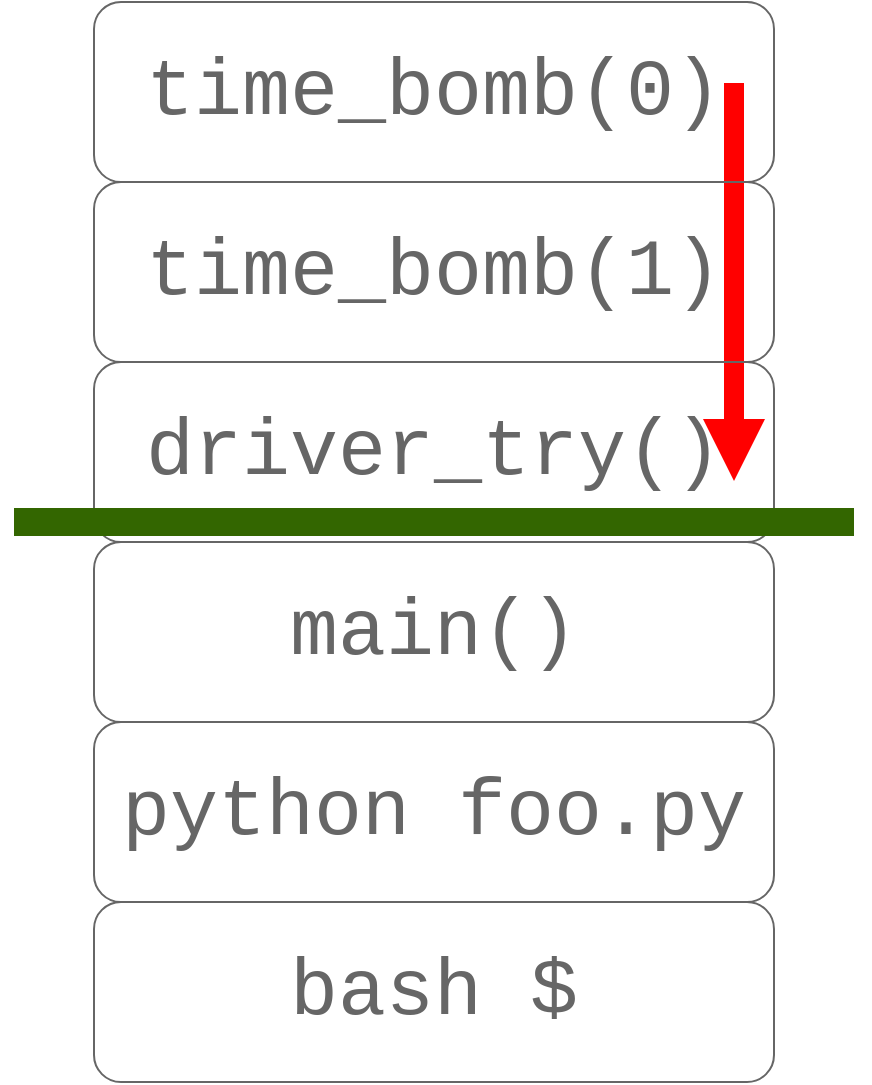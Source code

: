 <mxfile>
    <diagram id="9kdgPQH1CmULbw3L3B88" name="Page-1">
        <mxGraphModel dx="564" dy="579" grid="1" gridSize="10" guides="1" tooltips="1" connect="1" arrows="1" fold="1" page="1" pageScale="1" pageWidth="827" pageHeight="1169" math="0" shadow="0">
            <root>
                <mxCell id="0"/>
                <mxCell id="1" parent="0"/>
                <mxCell id="15" value="" style="shape=flexArrow;endArrow=classic;html=1;fontFamily=Courier New;fontSize=40;fontColor=#666666;fillColor=#FF0000;strokeColor=none;endSize=10;" parent="1" edge="1">
                    <mxGeometry width="50" height="50" relative="1" as="geometry">
                        <mxPoint x="480" y="80" as="sourcePoint"/>
                        <mxPoint x="480" y="280" as="targetPoint"/>
                    </mxGeometry>
                </mxCell>
                <mxCell id="9" value="&lt;span style=&quot;font-family: &amp;#34;courier new&amp;#34;&quot;&gt;&lt;font style=&quot;font-size: 40px&quot;&gt;time_bomb(0)&lt;/font&gt;&lt;/span&gt;" style="rounded=1;whiteSpace=wrap;html=1;fontColor=#666666;strokeColor=#666666;fillColor=none;" parent="1" vertex="1">
                    <mxGeometry x="160" y="40" width="340" height="90" as="geometry"/>
                </mxCell>
                <mxCell id="10" value="&lt;span style=&quot;font-family: &amp;#34;courier new&amp;#34;&quot;&gt;&lt;font style=&quot;font-size: 40px&quot;&gt;time_bomb(1)&lt;/font&gt;&lt;/span&gt;" style="rounded=1;whiteSpace=wrap;html=1;fontColor=#666666;strokeColor=#666666;fillColor=none;" parent="1" vertex="1">
                    <mxGeometry x="160" y="130" width="340" height="90" as="geometry"/>
                </mxCell>
                <mxCell id="11" value="&lt;span style=&quot;font-family: &amp;#34;courier new&amp;#34;&quot;&gt;&lt;font style=&quot;font-size: 40px&quot;&gt;driver_try()&lt;/font&gt;&lt;/span&gt;" style="rounded=1;whiteSpace=wrap;html=1;fontColor=#666666;strokeColor=#666666;fillColor=none;" parent="1" vertex="1">
                    <mxGeometry x="160" y="220" width="340" height="90" as="geometry"/>
                </mxCell>
                <mxCell id="12" value="&lt;span style=&quot;font-family: &amp;#34;courier new&amp;#34;&quot;&gt;&lt;font style=&quot;font-size: 40px&quot;&gt;main()&lt;/font&gt;&lt;/span&gt;" style="rounded=1;whiteSpace=wrap;html=1;fontColor=#666666;strokeColor=#666666;fillColor=none;" parent="1" vertex="1">
                    <mxGeometry x="160" y="310" width="340" height="90" as="geometry"/>
                </mxCell>
                <mxCell id="13" value="&lt;span style=&quot;font-family: &amp;#34;courier new&amp;#34;&quot;&gt;&lt;font style=&quot;font-size: 40px&quot;&gt;python foo.py&lt;/font&gt;&lt;/span&gt;" style="rounded=1;whiteSpace=wrap;html=1;fontColor=#666666;strokeColor=#666666;fillColor=none;" parent="1" vertex="1">
                    <mxGeometry x="160" y="400" width="340" height="90" as="geometry"/>
                </mxCell>
                <mxCell id="14" value="&lt;span style=&quot;font-family: &amp;#34;courier new&amp;#34;&quot;&gt;&lt;font style=&quot;font-size: 40px&quot;&gt;bash $&lt;/font&gt;&lt;/span&gt;" style="rounded=1;whiteSpace=wrap;html=1;fontColor=#666666;strokeColor=#666666;fillColor=none;" parent="1" vertex="1">
                    <mxGeometry x="160" y="490" width="340" height="90" as="geometry"/>
                </mxCell>
                <mxCell id="18" value="" style="endArrow=none;html=1;strokeColor=#336600;strokeWidth=14;rounded=0;" edge="1" parent="1">
                    <mxGeometry width="50" height="50" relative="1" as="geometry">
                        <mxPoint x="120" y="300" as="sourcePoint"/>
                        <mxPoint x="540" y="300" as="targetPoint"/>
                    </mxGeometry>
                </mxCell>
            </root>
        </mxGraphModel>
    </diagram>
</mxfile>